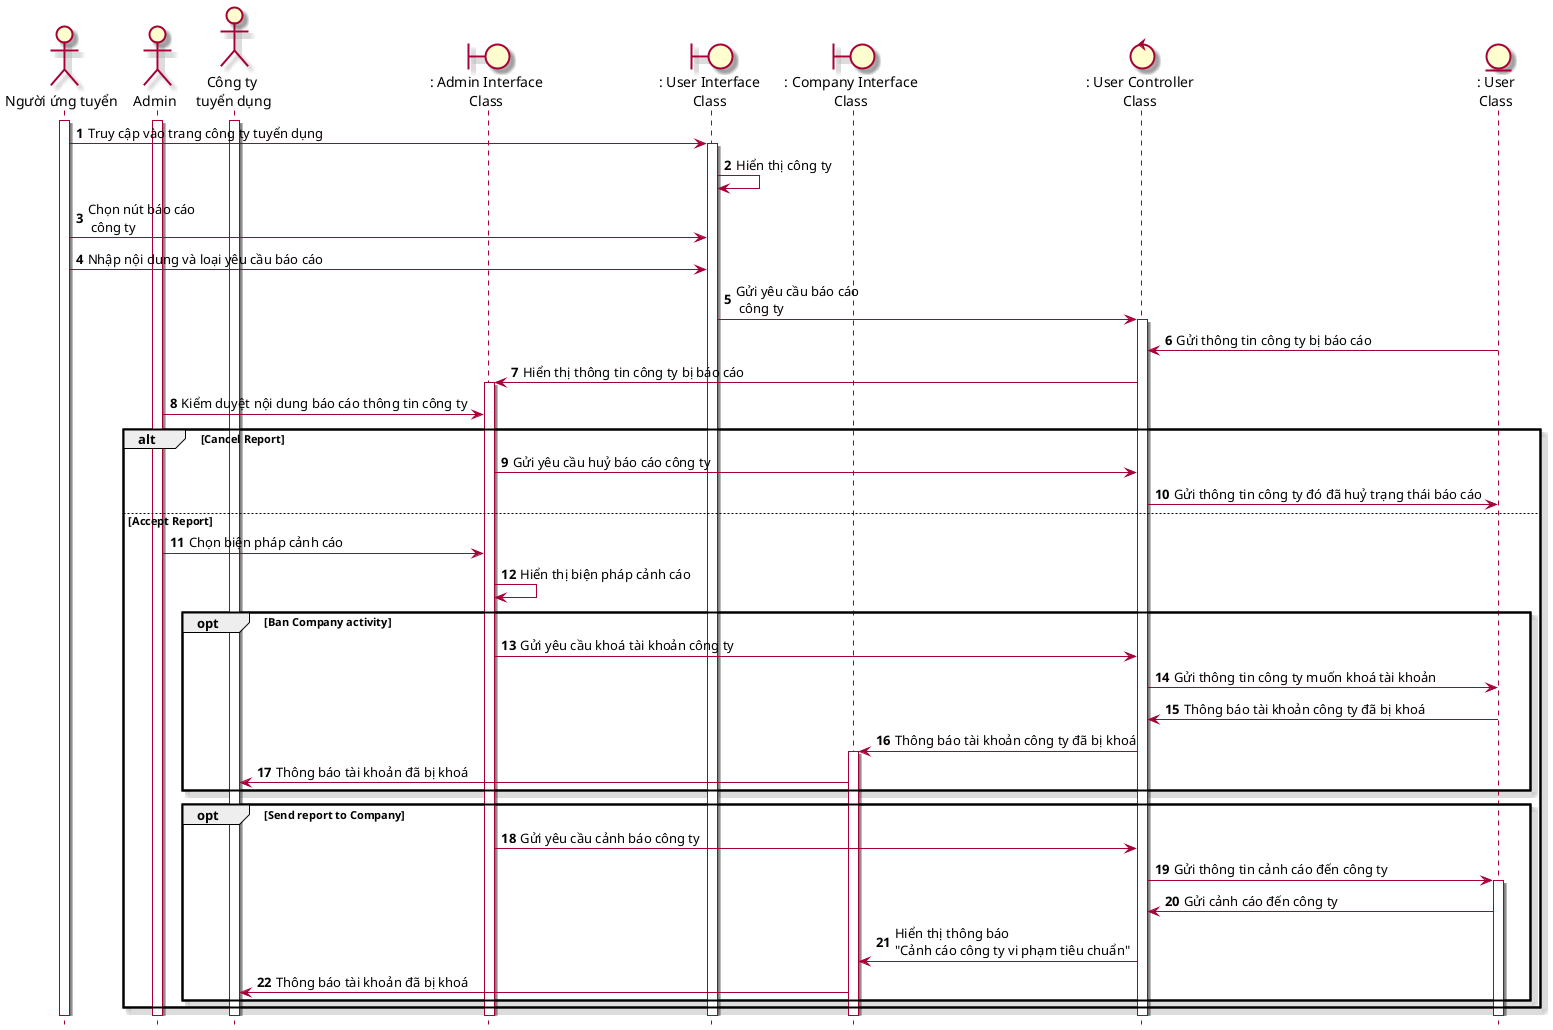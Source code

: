 @startuml SeqBaoCaoBaiDang
hide footbox
skin rose 
actor nguoiUngTuyen as "Người ứng tuyển"
actor admin as "Admin"
actor congTy as "Công ty\n tuyển dụng"
boundary adminInterface as ": Admin Interface\nClass"
boundary userInterface as ": User Interface\nClass"
boundary companyInterface as ": Company Interface\nClass"
control userController as ": User Controller\nClass"
entity User as ": User\nClass"
nguoiUngTuyen++
admin++
congTy++
autonumber
nguoiUngTuyen-> userInterface++: Truy cập vào trang công ty tuyển dụng
userInterface-> userInterface: Hiển thị công ty
nguoiUngTuyen-> userInterface: Chọn nút báo cáo\n công ty
nguoiUngTuyen-> userInterface: Nhập nội dung và loại yêu cầu báo cáo
userInterface-> userController++: Gửi yêu cầu báo cáo\n công ty
User -> userController: Gửi thông tin công ty bị báo cáo
userController-> adminInterface++: Hiển thị thông tin công ty bị báo cáo
admin -> adminInterface: Kiểm duyệt nội dung báo cáo thông tin công ty
alt Cancel Report
adminInterface -> userController: Gửi yêu cầu huỷ báo cáo công ty
userController -> User: Gửi thông tin công ty đó đã huỷ trạng thái báo cáo
else Accept Report
admin -> adminInterface: Chọn biện pháp cảnh cáo 
adminInterface -> adminInterface: Hiển thị biện pháp cảnh cáo
opt Ban Company activity
adminInterface -> userController: Gửi yêu cầu khoá tài khoản công ty
userController -> User: Gửi thông tin công ty muốn khoá tài khoản 
User -> userController: Thông báo tài khoản công ty đã bị khoá 
userController -> companyInterface++: Thông báo tài khoản công ty đã bị khoá 
companyInterface -> congTy: Thông báo tài khoản đã bị khoá
end
opt Send report to Company
adminInterface->userController: Gửi yêu cầu cảnh báo công ty
userController -> User++: Gửi thông tin cảnh cáo đến công ty
User -> userController: Gửi cảnh cáo đến công ty 
userController -> companyInterface: Hiển thị thông báo \n"Cảnh cáo công ty vi phạm tiêu chuẩn"
companyInterface -> congTy: Thông báo tài khoản đã bị khoá
end
end